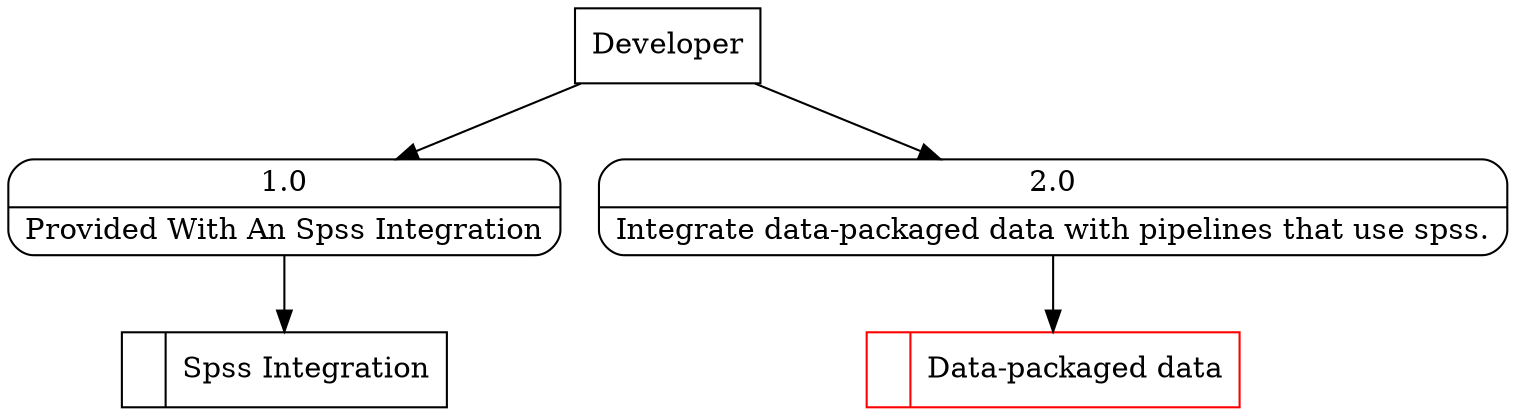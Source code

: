 digraph dfd2{ 
node[shape=record]
200 [label="<f0>  |<f1> Spss Integration " ];
201 [label="Developer" shape=box];
202 [label="{<f0> 1.0|<f1> Provided With An Spss Integration }" shape=Mrecord];
2 [label="{<f0> 2.0|<f1> Integrate data-packaged data with pipelines that use spss. }" shape=Mrecord];
201 -> 2
1001 [label="<f0>  |<f1> Data-packaged data " color=red];
2 -> 1001
201 -> 202
202 -> 200
}
